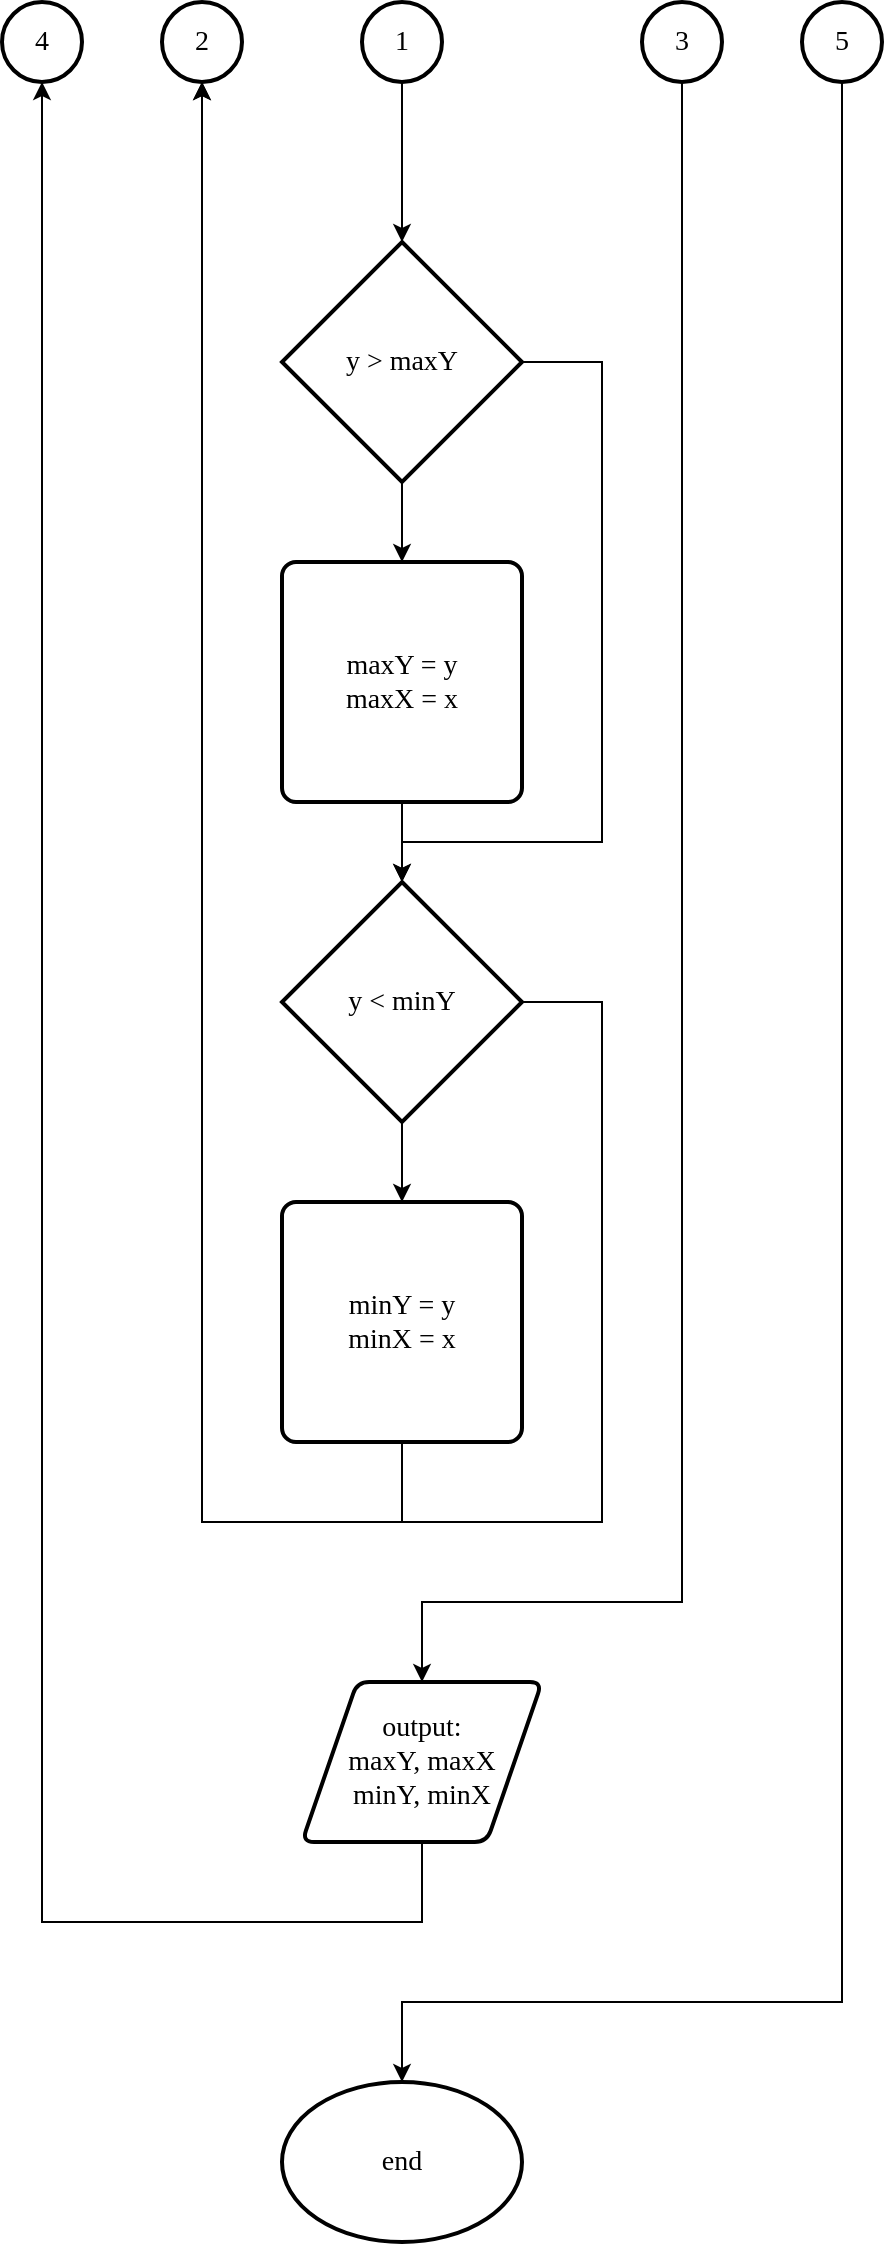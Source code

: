 <mxfile version="24.8.4">
  <diagram name="Страница — 1" id="jo0cGwkV3KCjPQHQc-Xm">
    <mxGraphModel dx="1106" dy="611" grid="1" gridSize="10" guides="1" tooltips="1" connect="1" arrows="1" fold="1" page="1" pageScale="1" pageWidth="827" pageHeight="1169" math="0" shadow="0">
      <root>
        <mxCell id="0" />
        <mxCell id="1" parent="0" />
        <mxCell id="HzNanl7QjIqos2khf466-1" value="&lt;span style=&quot;white-space-collapse: preserve; font-size: 14px; text-align: start;&quot;&gt;output:&lt;/span&gt;&lt;div style=&quot;font-size: 14px;&quot;&gt;&lt;span style=&quot;white-space-collapse: preserve; font-size: 14px; text-align: start;&quot;&gt;maxY, &lt;/span&gt;&lt;span style=&quot;font-size: 14px; text-align: start; white-space-collapse: preserve;&quot;&gt;maxX&lt;/span&gt;&lt;div style=&quot;font-size: 14px;&quot;&gt;&lt;span style=&quot;box-sizing: border-box; font-size: 14px; text-align: start; white-space-collapse: preserve;&quot; class=&quot;hljs-number&quot;&gt;minY, &lt;/span&gt;&lt;span style=&quot;font-size: 14px; text-align: start; white-space-collapse: preserve;&quot;&gt;minX&lt;/span&gt;&lt;/div&gt;&lt;/div&gt;" style="shape=parallelogram;html=1;strokeWidth=2;perimeter=parallelogramPerimeter;whiteSpace=wrap;rounded=1;arcSize=12;size=0.23;fontFamily=Times New Roman;fontColor=#000000;fontSize=14;labelBackgroundColor=none;" parent="1" vertex="1">
          <mxGeometry x="310" y="880" width="120" height="80" as="geometry" />
        </mxCell>
        <mxCell id="HzNanl7QjIqos2khf466-2" value="end" style="strokeWidth=2;html=1;shape=mxgraph.flowchart.start_1;whiteSpace=wrap;fontFamily=Times New Roman;fontColor=#000000;fontSize=14;labelBackgroundColor=none;" parent="1" vertex="1">
          <mxGeometry x="300" y="1080" width="120" height="80" as="geometry" />
        </mxCell>
        <mxCell id="HzNanl7QjIqos2khf466-3" value="&lt;span style=&quot;font-size: 14px; text-align: start; white-space-collapse: preserve;&quot;&gt;y &amp;gt; maxY&lt;/span&gt;" style="strokeWidth=2;html=1;shape=mxgraph.flowchart.decision;whiteSpace=wrap;fontFamily=Times New Roman;fontColor=#000000;fontSize=14;labelBackgroundColor=none;" parent="1" vertex="1">
          <mxGeometry x="300" y="160" width="120" height="120" as="geometry" />
        </mxCell>
        <mxCell id="HzNanl7QjIqos2khf466-4" value="&lt;span style=&quot;font-size: 14px; text-align: start; white-space-collapse: preserve;&quot;&gt;y &amp;lt; minY&lt;/span&gt;" style="strokeWidth=2;html=1;shape=mxgraph.flowchart.decision;whiteSpace=wrap;fontFamily=Times New Roman;fontColor=#000000;fontSize=14;labelBackgroundColor=none;" parent="1" vertex="1">
          <mxGeometry x="300" y="480" width="120" height="120" as="geometry" />
        </mxCell>
        <mxCell id="HzNanl7QjIqos2khf466-5" value="&lt;span style=&quot;font-size: 14px; text-align: start; white-space-collapse: preserve;&quot;&gt;maxY = y&lt;br style=&quot;font-size: 14px;&quot;&gt;maxX = x&lt;/span&gt;" style="rounded=1;whiteSpace=wrap;html=1;absoluteArcSize=1;arcSize=14;strokeWidth=2;fontFamily=Times New Roman;fontColor=#000000;fontSize=14;labelBackgroundColor=none;" parent="1" vertex="1">
          <mxGeometry x="300" y="320" width="120" height="120" as="geometry" />
        </mxCell>
        <mxCell id="HzNanl7QjIqos2khf466-6" value="&lt;span style=&quot;font-size: 14px; text-align: start; white-space-collapse: preserve;&quot;&gt;minY = y&lt;br style=&quot;font-size: 14px;&quot;&gt;minX = x&lt;/span&gt;" style="rounded=1;whiteSpace=wrap;html=1;absoluteArcSize=1;arcSize=14;strokeWidth=2;fontFamily=Times New Roman;fontColor=#000000;fontSize=14;labelBackgroundColor=none;" parent="1" vertex="1">
          <mxGeometry x="300" y="640" width="120" height="120" as="geometry" />
        </mxCell>
        <mxCell id="HzNanl7QjIqos2khf466-7" value="" style="endArrow=classic;html=1;rounded=0;exitX=0.5;exitY=1;exitDx=0;exitDy=0;exitPerimeter=0;entryX=0.5;entryY=0;entryDx=0;entryDy=0;fontFamily=Times New Roman;fontColor=#000000;fontSize=14;labelBackgroundColor=none;" parent="1" source="HzNanl7QjIqos2khf466-3" target="HzNanl7QjIqos2khf466-5" edge="1">
          <mxGeometry width="50" height="50" relative="1" as="geometry">
            <mxPoint x="310" y="810" as="sourcePoint" />
            <mxPoint x="380" y="700" as="targetPoint" />
          </mxGeometry>
        </mxCell>
        <mxCell id="HzNanl7QjIqos2khf466-8" value="" style="endArrow=classic;html=1;rounded=0;exitX=0.5;exitY=1;exitDx=0;exitDy=0;entryX=0.5;entryY=0;entryDx=0;entryDy=0;entryPerimeter=0;fontFamily=Times New Roman;fontColor=#000000;fontSize=14;labelBackgroundColor=none;" parent="1" source="HzNanl7QjIqos2khf466-5" target="HzNanl7QjIqos2khf466-4" edge="1">
          <mxGeometry width="50" height="50" relative="1" as="geometry">
            <mxPoint x="370" y="650" as="sourcePoint" />
            <mxPoint x="370" y="730" as="targetPoint" />
          </mxGeometry>
        </mxCell>
        <mxCell id="HzNanl7QjIqos2khf466-9" value="" style="endArrow=classic;html=1;rounded=0;exitX=0.5;exitY=1;exitDx=0;exitDy=0;entryX=0.5;entryY=0;entryDx=0;entryDy=0;exitPerimeter=0;fontFamily=Times New Roman;fontColor=#000000;fontSize=14;labelBackgroundColor=none;" parent="1" source="HzNanl7QjIqos2khf466-4" target="HzNanl7QjIqos2khf466-6" edge="1">
          <mxGeometry width="50" height="50" relative="1" as="geometry">
            <mxPoint x="370" y="850" as="sourcePoint" />
            <mxPoint x="370" y="930" as="targetPoint" />
          </mxGeometry>
        </mxCell>
        <mxCell id="HzNanl7QjIqos2khf466-10" value="" style="endArrow=classic;html=1;rounded=0;exitX=1;exitY=0.5;exitDx=0;exitDy=0;entryX=0.5;entryY=0;entryDx=0;entryDy=0;entryPerimeter=0;exitPerimeter=0;fontFamily=Times New Roman;fontColor=#000000;fontSize=14;labelBackgroundColor=none;" parent="1" source="HzNanl7QjIqos2khf466-3" target="HzNanl7QjIqos2khf466-4" edge="1">
          <mxGeometry width="50" height="50" relative="1" as="geometry">
            <mxPoint x="370" y="850" as="sourcePoint" />
            <mxPoint x="370" y="930" as="targetPoint" />
            <Array as="points">
              <mxPoint x="460" y="220" />
              <mxPoint x="460" y="460" />
              <mxPoint x="360" y="460" />
            </Array>
          </mxGeometry>
        </mxCell>
        <mxCell id="HzNanl7QjIqos2khf466-11" value="" style="strokeWidth=2;html=1;shape=mxgraph.flowchart.start_2;whiteSpace=wrap;" parent="1" vertex="1">
          <mxGeometry x="340" y="40" width="40" height="40" as="geometry" />
        </mxCell>
        <mxCell id="HzNanl7QjIqos2khf466-12" value="" style="endArrow=classic;html=1;rounded=0;exitX=0.5;exitY=1;exitDx=0;exitDy=0;exitPerimeter=0;entryX=0.5;entryY=0;entryDx=0;entryDy=0;entryPerimeter=0;" parent="1" source="HzNanl7QjIqos2khf466-11" target="HzNanl7QjIqos2khf466-3" edge="1">
          <mxGeometry width="50" height="50" relative="1" as="geometry">
            <mxPoint x="290" y="390" as="sourcePoint" />
            <mxPoint x="340" y="340" as="targetPoint" />
          </mxGeometry>
        </mxCell>
        <mxCell id="HzNanl7QjIqos2khf466-13" value="" style="strokeWidth=2;html=1;shape=mxgraph.flowchart.start_2;whiteSpace=wrap;" parent="1" vertex="1">
          <mxGeometry x="240" y="40" width="40" height="40" as="geometry" />
        </mxCell>
        <mxCell id="HzNanl7QjIqos2khf466-14" value="" style="endArrow=classic;html=1;rounded=0;exitX=1;exitY=0.5;exitDx=0;exitDy=0;exitPerimeter=0;entryX=0.5;entryY=1;entryDx=0;entryDy=0;entryPerimeter=0;" parent="1" source="HzNanl7QjIqos2khf466-4" target="HzNanl7QjIqos2khf466-13" edge="1">
          <mxGeometry width="50" height="50" relative="1" as="geometry">
            <mxPoint x="160" y="310" as="sourcePoint" />
            <mxPoint x="210" y="260" as="targetPoint" />
            <Array as="points">
              <mxPoint x="460" y="540" />
              <mxPoint x="460" y="800" />
              <mxPoint x="260" y="800" />
            </Array>
          </mxGeometry>
        </mxCell>
        <mxCell id="HzNanl7QjIqos2khf466-15" value="" style="strokeWidth=2;html=1;shape=mxgraph.flowchart.start_2;whiteSpace=wrap;" parent="1" vertex="1">
          <mxGeometry x="480" y="40" width="40" height="40" as="geometry" />
        </mxCell>
        <mxCell id="HzNanl7QjIqos2khf466-16" value="" style="endArrow=classic;html=1;rounded=0;exitX=0.5;exitY=1;exitDx=0;exitDy=0;exitPerimeter=0;entryX=0.5;entryY=0;entryDx=0;entryDy=0;" parent="1" source="HzNanl7QjIqos2khf466-15" target="HzNanl7QjIqos2khf466-1" edge="1">
          <mxGeometry width="50" height="50" relative="1" as="geometry">
            <mxPoint x="170" y="420" as="sourcePoint" />
            <mxPoint x="550" y="820" as="targetPoint" />
            <Array as="points">
              <mxPoint x="500" y="840" />
              <mxPoint x="370" y="840" />
            </Array>
          </mxGeometry>
        </mxCell>
        <mxCell id="HzNanl7QjIqos2khf466-17" value="" style="strokeWidth=2;html=1;shape=mxgraph.flowchart.start_2;whiteSpace=wrap;" parent="1" vertex="1">
          <mxGeometry x="560" y="40" width="40" height="40" as="geometry" />
        </mxCell>
        <mxCell id="HzNanl7QjIqos2khf466-18" value="" style="strokeWidth=2;html=1;shape=mxgraph.flowchart.start_2;whiteSpace=wrap;" parent="1" vertex="1">
          <mxGeometry x="160" y="40" width="40" height="40" as="geometry" />
        </mxCell>
        <mxCell id="HzNanl7QjIqos2khf466-19" value="" style="endArrow=classic;html=1;rounded=0;exitX=0.5;exitY=1;exitDx=0;exitDy=0;entryX=0.5;entryY=1;entryDx=0;entryDy=0;entryPerimeter=0;" parent="1" source="HzNanl7QjIqos2khf466-1" target="HzNanl7QjIqos2khf466-18" edge="1">
          <mxGeometry width="50" height="50" relative="1" as="geometry">
            <mxPoint x="270" y="770" as="sourcePoint" />
            <mxPoint x="160" y="530" as="targetPoint" />
            <Array as="points">
              <mxPoint x="370" y="1000" />
              <mxPoint x="180" y="1000" />
            </Array>
          </mxGeometry>
        </mxCell>
        <mxCell id="HzNanl7QjIqos2khf466-20" value="" style="endArrow=classic;html=1;rounded=0;exitX=0.5;exitY=1;exitDx=0;exitDy=0;exitPerimeter=0;entryX=0.5;entryY=0;entryDx=0;entryDy=0;entryPerimeter=0;" parent="1" source="HzNanl7QjIqos2khf466-17" target="HzNanl7QjIqos2khf466-2" edge="1">
          <mxGeometry width="50" height="50" relative="1" as="geometry">
            <mxPoint x="120" y="710" as="sourcePoint" />
            <mxPoint x="170" y="660" as="targetPoint" />
            <Array as="points">
              <mxPoint x="580" y="1040" />
              <mxPoint x="360" y="1040" />
            </Array>
          </mxGeometry>
        </mxCell>
        <mxCell id="HzNanl7QjIqos2khf466-21" value="&lt;div style=&quot;text-align: start;&quot;&gt;&lt;span style=&quot;background-color: initial; white-space-collapse: preserve;&quot;&gt;1&lt;/span&gt;&lt;/div&gt;" style="text;html=1;align=center;verticalAlign=middle;whiteSpace=wrap;rounded=0;fontSize=14;fontFamily=Times New Roman;fontColor=#000000;labelBackgroundColor=none;" parent="1" vertex="1">
          <mxGeometry x="340" y="40" width="40" height="40" as="geometry" />
        </mxCell>
        <mxCell id="HzNanl7QjIqos2khf466-22" value="&lt;div style=&quot;text-align: start;&quot;&gt;&lt;span style=&quot;background-color: initial; white-space-collapse: preserve;&quot;&gt;3&lt;/span&gt;&lt;/div&gt;" style="text;html=1;align=center;verticalAlign=middle;whiteSpace=wrap;rounded=0;fontSize=14;fontFamily=Times New Roman;fontColor=#000000;labelBackgroundColor=none;" parent="1" vertex="1">
          <mxGeometry x="480" y="40" width="40" height="40" as="geometry" />
        </mxCell>
        <mxCell id="HzNanl7QjIqos2khf466-23" value="&lt;div style=&quot;text-align: start;&quot;&gt;&lt;span style=&quot;background-color: initial; white-space-collapse: preserve;&quot;&gt;5&lt;/span&gt;&lt;/div&gt;" style="text;html=1;align=center;verticalAlign=middle;whiteSpace=wrap;rounded=0;fontSize=14;fontFamily=Times New Roman;fontColor=#000000;labelBackgroundColor=none;" parent="1" vertex="1">
          <mxGeometry x="560" y="40" width="40" height="40" as="geometry" />
        </mxCell>
        <mxCell id="HzNanl7QjIqos2khf466-24" value="&lt;div style=&quot;text-align: start;&quot;&gt;&lt;span style=&quot;background-color: initial; white-space-collapse: preserve;&quot;&gt;2&lt;/span&gt;&lt;/div&gt;" style="text;html=1;align=center;verticalAlign=middle;whiteSpace=wrap;rounded=0;fontSize=14;fontFamily=Times New Roman;fontColor=#000000;labelBackgroundColor=none;" parent="1" vertex="1">
          <mxGeometry x="240" y="40" width="40" height="40" as="geometry" />
        </mxCell>
        <mxCell id="HzNanl7QjIqos2khf466-25" value="&lt;div style=&quot;text-align: start;&quot;&gt;&lt;span style=&quot;background-color: initial; white-space-collapse: preserve;&quot;&gt;4&lt;/span&gt;&lt;/div&gt;" style="text;html=1;align=center;verticalAlign=middle;whiteSpace=wrap;rounded=0;fontSize=14;fontFamily=Times New Roman;fontColor=#000000;labelBackgroundColor=none;" parent="1" vertex="1">
          <mxGeometry x="160" y="40" width="40" height="40" as="geometry" />
        </mxCell>
        <mxCell id="HzNanl7QjIqos2khf466-26" value="" style="endArrow=classic;html=1;rounded=0;exitX=0.5;exitY=1;exitDx=0;exitDy=0;entryX=0.5;entryY=1;entryDx=0;entryDy=0;entryPerimeter=0;" parent="1" source="HzNanl7QjIqos2khf466-6" target="HzNanl7QjIqos2khf466-13" edge="1">
          <mxGeometry width="50" height="50" relative="1" as="geometry">
            <mxPoint x="100" y="640" as="sourcePoint" />
            <mxPoint x="150" y="590" as="targetPoint" />
            <Array as="points">
              <mxPoint x="360" y="800" />
              <mxPoint x="260" y="800" />
            </Array>
          </mxGeometry>
        </mxCell>
      </root>
    </mxGraphModel>
  </diagram>
</mxfile>
